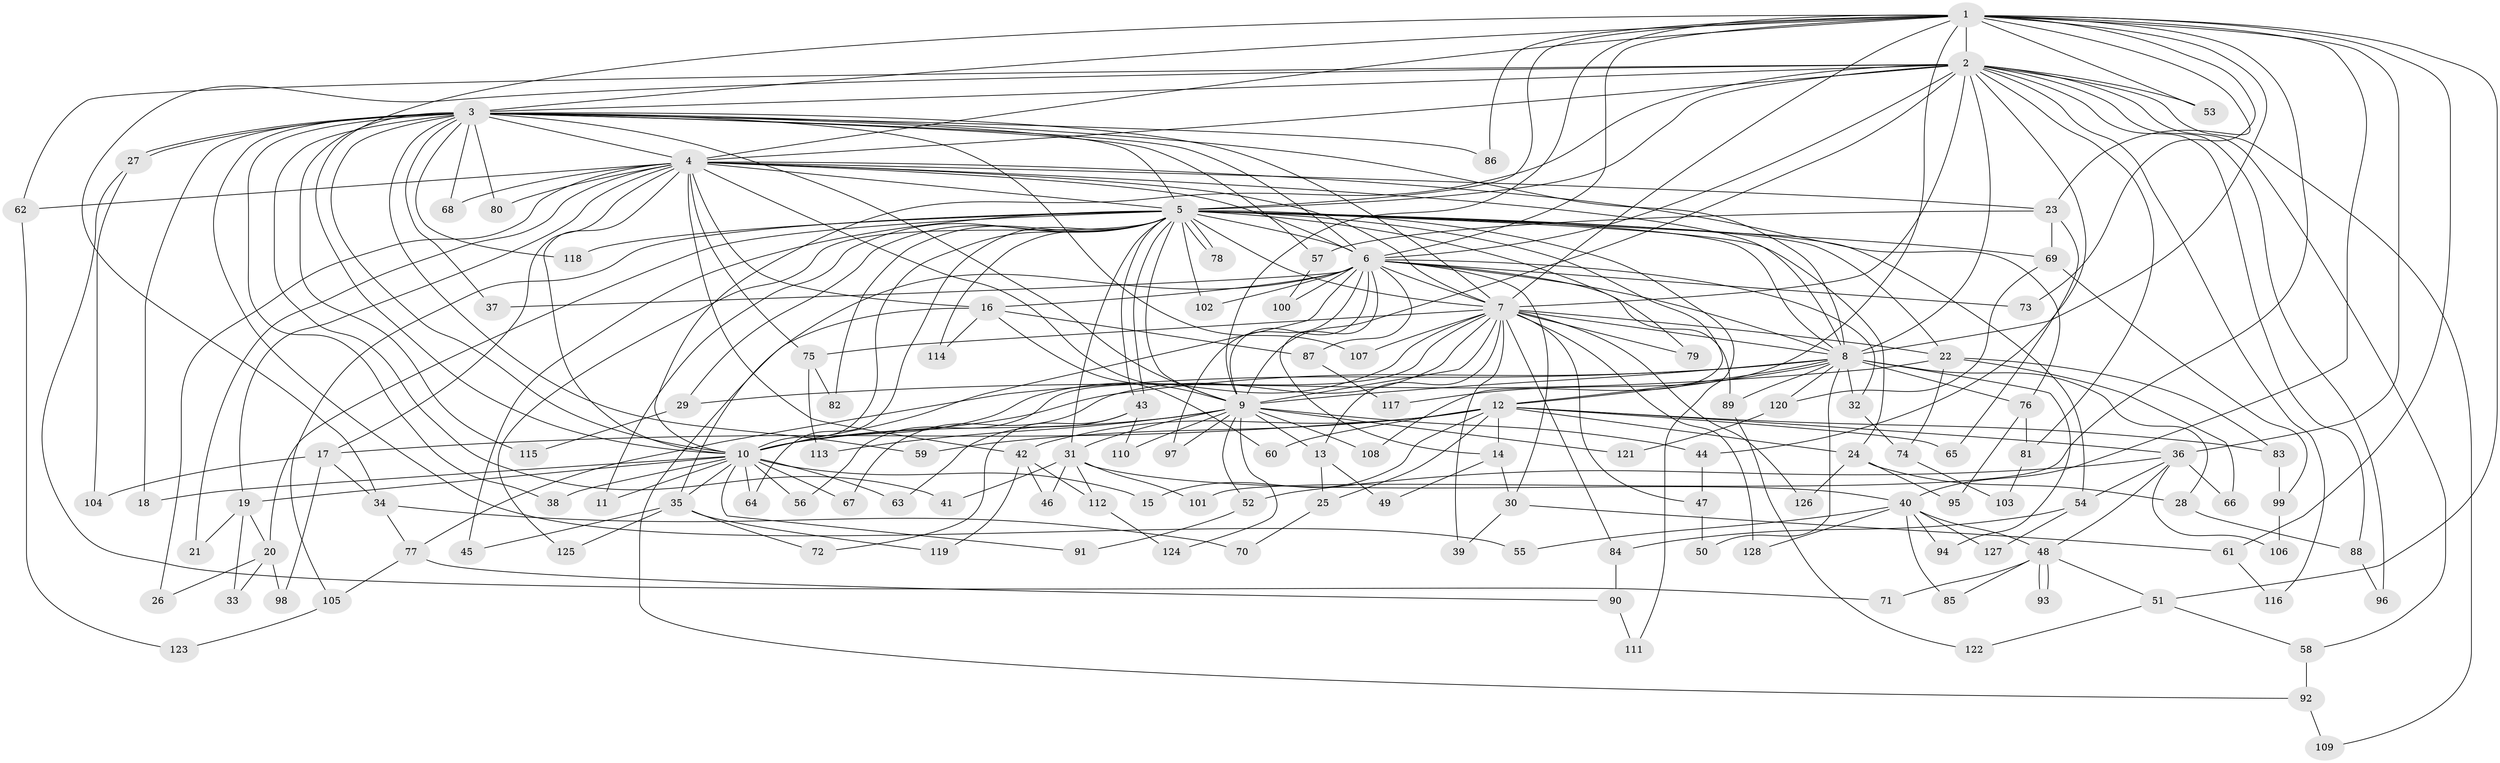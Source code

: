 // coarse degree distribution, {24: 0.012987012987012988, 15: 0.025974025974025976, 20: 0.012987012987012988, 18: 0.012987012987012988, 27: 0.012987012987012988, 12: 0.012987012987012988, 17: 0.025974025974025976, 11: 0.025974025974025976, 6: 0.06493506493506493, 2: 0.42857142857142855, 7: 0.03896103896103896, 5: 0.012987012987012988, 3: 0.15584415584415584, 4: 0.07792207792207792, 9: 0.025974025974025976, 10: 0.012987012987012988, 1: 0.03896103896103896}
// Generated by graph-tools (version 1.1) at 2025/49/03/04/25 22:49:35]
// undirected, 128 vertices, 281 edges
graph export_dot {
  node [color=gray90,style=filled];
  1;
  2;
  3;
  4;
  5;
  6;
  7;
  8;
  9;
  10;
  11;
  12;
  13;
  14;
  15;
  16;
  17;
  18;
  19;
  20;
  21;
  22;
  23;
  24;
  25;
  26;
  27;
  28;
  29;
  30;
  31;
  32;
  33;
  34;
  35;
  36;
  37;
  38;
  39;
  40;
  41;
  42;
  43;
  44;
  45;
  46;
  47;
  48;
  49;
  50;
  51;
  52;
  53;
  54;
  55;
  56;
  57;
  58;
  59;
  60;
  61;
  62;
  63;
  64;
  65;
  66;
  67;
  68;
  69;
  70;
  71;
  72;
  73;
  74;
  75;
  76;
  77;
  78;
  79;
  80;
  81;
  82;
  83;
  84;
  85;
  86;
  87;
  88;
  89;
  90;
  91;
  92;
  93;
  94;
  95;
  96;
  97;
  98;
  99;
  100;
  101;
  102;
  103;
  104;
  105;
  106;
  107;
  108;
  109;
  110;
  111;
  112;
  113;
  114;
  115;
  116;
  117;
  118;
  119;
  120;
  121;
  122;
  123;
  124;
  125;
  126;
  127;
  128;
  1 -- 2;
  1 -- 3;
  1 -- 4;
  1 -- 5;
  1 -- 6;
  1 -- 7;
  1 -- 8;
  1 -- 9;
  1 -- 10;
  1 -- 23;
  1 -- 36;
  1 -- 40;
  1 -- 51;
  1 -- 53;
  1 -- 61;
  1 -- 73;
  1 -- 86;
  1 -- 101;
  1 -- 117;
  2 -- 3;
  2 -- 4;
  2 -- 5;
  2 -- 6;
  2 -- 7;
  2 -- 8;
  2 -- 9;
  2 -- 10;
  2 -- 34;
  2 -- 44;
  2 -- 53;
  2 -- 58;
  2 -- 62;
  2 -- 81;
  2 -- 88;
  2 -- 96;
  2 -- 109;
  2 -- 116;
  3 -- 4;
  3 -- 5;
  3 -- 6;
  3 -- 7;
  3 -- 8;
  3 -- 9;
  3 -- 10;
  3 -- 18;
  3 -- 27;
  3 -- 27;
  3 -- 37;
  3 -- 38;
  3 -- 41;
  3 -- 55;
  3 -- 57;
  3 -- 59;
  3 -- 68;
  3 -- 80;
  3 -- 86;
  3 -- 107;
  3 -- 115;
  3 -- 118;
  4 -- 5;
  4 -- 6;
  4 -- 7;
  4 -- 8;
  4 -- 9;
  4 -- 10;
  4 -- 16;
  4 -- 17;
  4 -- 19;
  4 -- 21;
  4 -- 23;
  4 -- 26;
  4 -- 42;
  4 -- 62;
  4 -- 68;
  4 -- 75;
  4 -- 76;
  4 -- 80;
  5 -- 6;
  5 -- 7;
  5 -- 8;
  5 -- 9;
  5 -- 10;
  5 -- 11;
  5 -- 20;
  5 -- 22;
  5 -- 24;
  5 -- 29;
  5 -- 31;
  5 -- 43;
  5 -- 43;
  5 -- 45;
  5 -- 54;
  5 -- 64;
  5 -- 69;
  5 -- 78;
  5 -- 78;
  5 -- 79;
  5 -- 82;
  5 -- 102;
  5 -- 105;
  5 -- 108;
  5 -- 111;
  5 -- 114;
  5 -- 118;
  5 -- 125;
  6 -- 7;
  6 -- 8;
  6 -- 9;
  6 -- 10;
  6 -- 14;
  6 -- 16;
  6 -- 30;
  6 -- 32;
  6 -- 35;
  6 -- 37;
  6 -- 73;
  6 -- 87;
  6 -- 89;
  6 -- 97;
  6 -- 100;
  6 -- 102;
  7 -- 8;
  7 -- 9;
  7 -- 10;
  7 -- 13;
  7 -- 22;
  7 -- 39;
  7 -- 47;
  7 -- 56;
  7 -- 67;
  7 -- 75;
  7 -- 79;
  7 -- 84;
  7 -- 107;
  7 -- 126;
  7 -- 128;
  8 -- 9;
  8 -- 10;
  8 -- 12;
  8 -- 12;
  8 -- 28;
  8 -- 32;
  8 -- 50;
  8 -- 76;
  8 -- 77;
  8 -- 89;
  8 -- 94;
  8 -- 120;
  9 -- 10;
  9 -- 13;
  9 -- 31;
  9 -- 44;
  9 -- 52;
  9 -- 97;
  9 -- 108;
  9 -- 110;
  9 -- 113;
  9 -- 121;
  9 -- 124;
  10 -- 11;
  10 -- 15;
  10 -- 18;
  10 -- 19;
  10 -- 35;
  10 -- 38;
  10 -- 56;
  10 -- 63;
  10 -- 64;
  10 -- 67;
  10 -- 91;
  12 -- 14;
  12 -- 15;
  12 -- 17;
  12 -- 24;
  12 -- 25;
  12 -- 36;
  12 -- 42;
  12 -- 59;
  12 -- 60;
  12 -- 65;
  12 -- 83;
  13 -- 25;
  13 -- 49;
  14 -- 30;
  14 -- 49;
  16 -- 60;
  16 -- 87;
  16 -- 92;
  16 -- 114;
  17 -- 34;
  17 -- 98;
  17 -- 104;
  19 -- 20;
  19 -- 21;
  19 -- 33;
  20 -- 26;
  20 -- 33;
  20 -- 98;
  22 -- 29;
  22 -- 66;
  22 -- 74;
  22 -- 83;
  23 -- 57;
  23 -- 65;
  23 -- 69;
  24 -- 28;
  24 -- 95;
  24 -- 126;
  25 -- 70;
  27 -- 71;
  27 -- 104;
  28 -- 88;
  29 -- 115;
  30 -- 39;
  30 -- 61;
  31 -- 40;
  31 -- 41;
  31 -- 46;
  31 -- 101;
  31 -- 112;
  32 -- 74;
  34 -- 70;
  34 -- 77;
  35 -- 45;
  35 -- 72;
  35 -- 119;
  35 -- 125;
  36 -- 48;
  36 -- 52;
  36 -- 54;
  36 -- 66;
  36 -- 106;
  40 -- 48;
  40 -- 55;
  40 -- 85;
  40 -- 94;
  40 -- 127;
  40 -- 128;
  42 -- 46;
  42 -- 112;
  42 -- 119;
  43 -- 63;
  43 -- 72;
  43 -- 110;
  44 -- 47;
  47 -- 50;
  48 -- 51;
  48 -- 71;
  48 -- 85;
  48 -- 93;
  48 -- 93;
  51 -- 58;
  51 -- 122;
  52 -- 91;
  54 -- 84;
  54 -- 127;
  57 -- 100;
  58 -- 92;
  61 -- 116;
  62 -- 123;
  69 -- 99;
  69 -- 120;
  74 -- 103;
  75 -- 82;
  75 -- 113;
  76 -- 81;
  76 -- 95;
  77 -- 90;
  77 -- 105;
  81 -- 103;
  83 -- 99;
  84 -- 90;
  87 -- 117;
  88 -- 96;
  89 -- 122;
  90 -- 111;
  92 -- 109;
  99 -- 106;
  105 -- 123;
  112 -- 124;
  120 -- 121;
}
